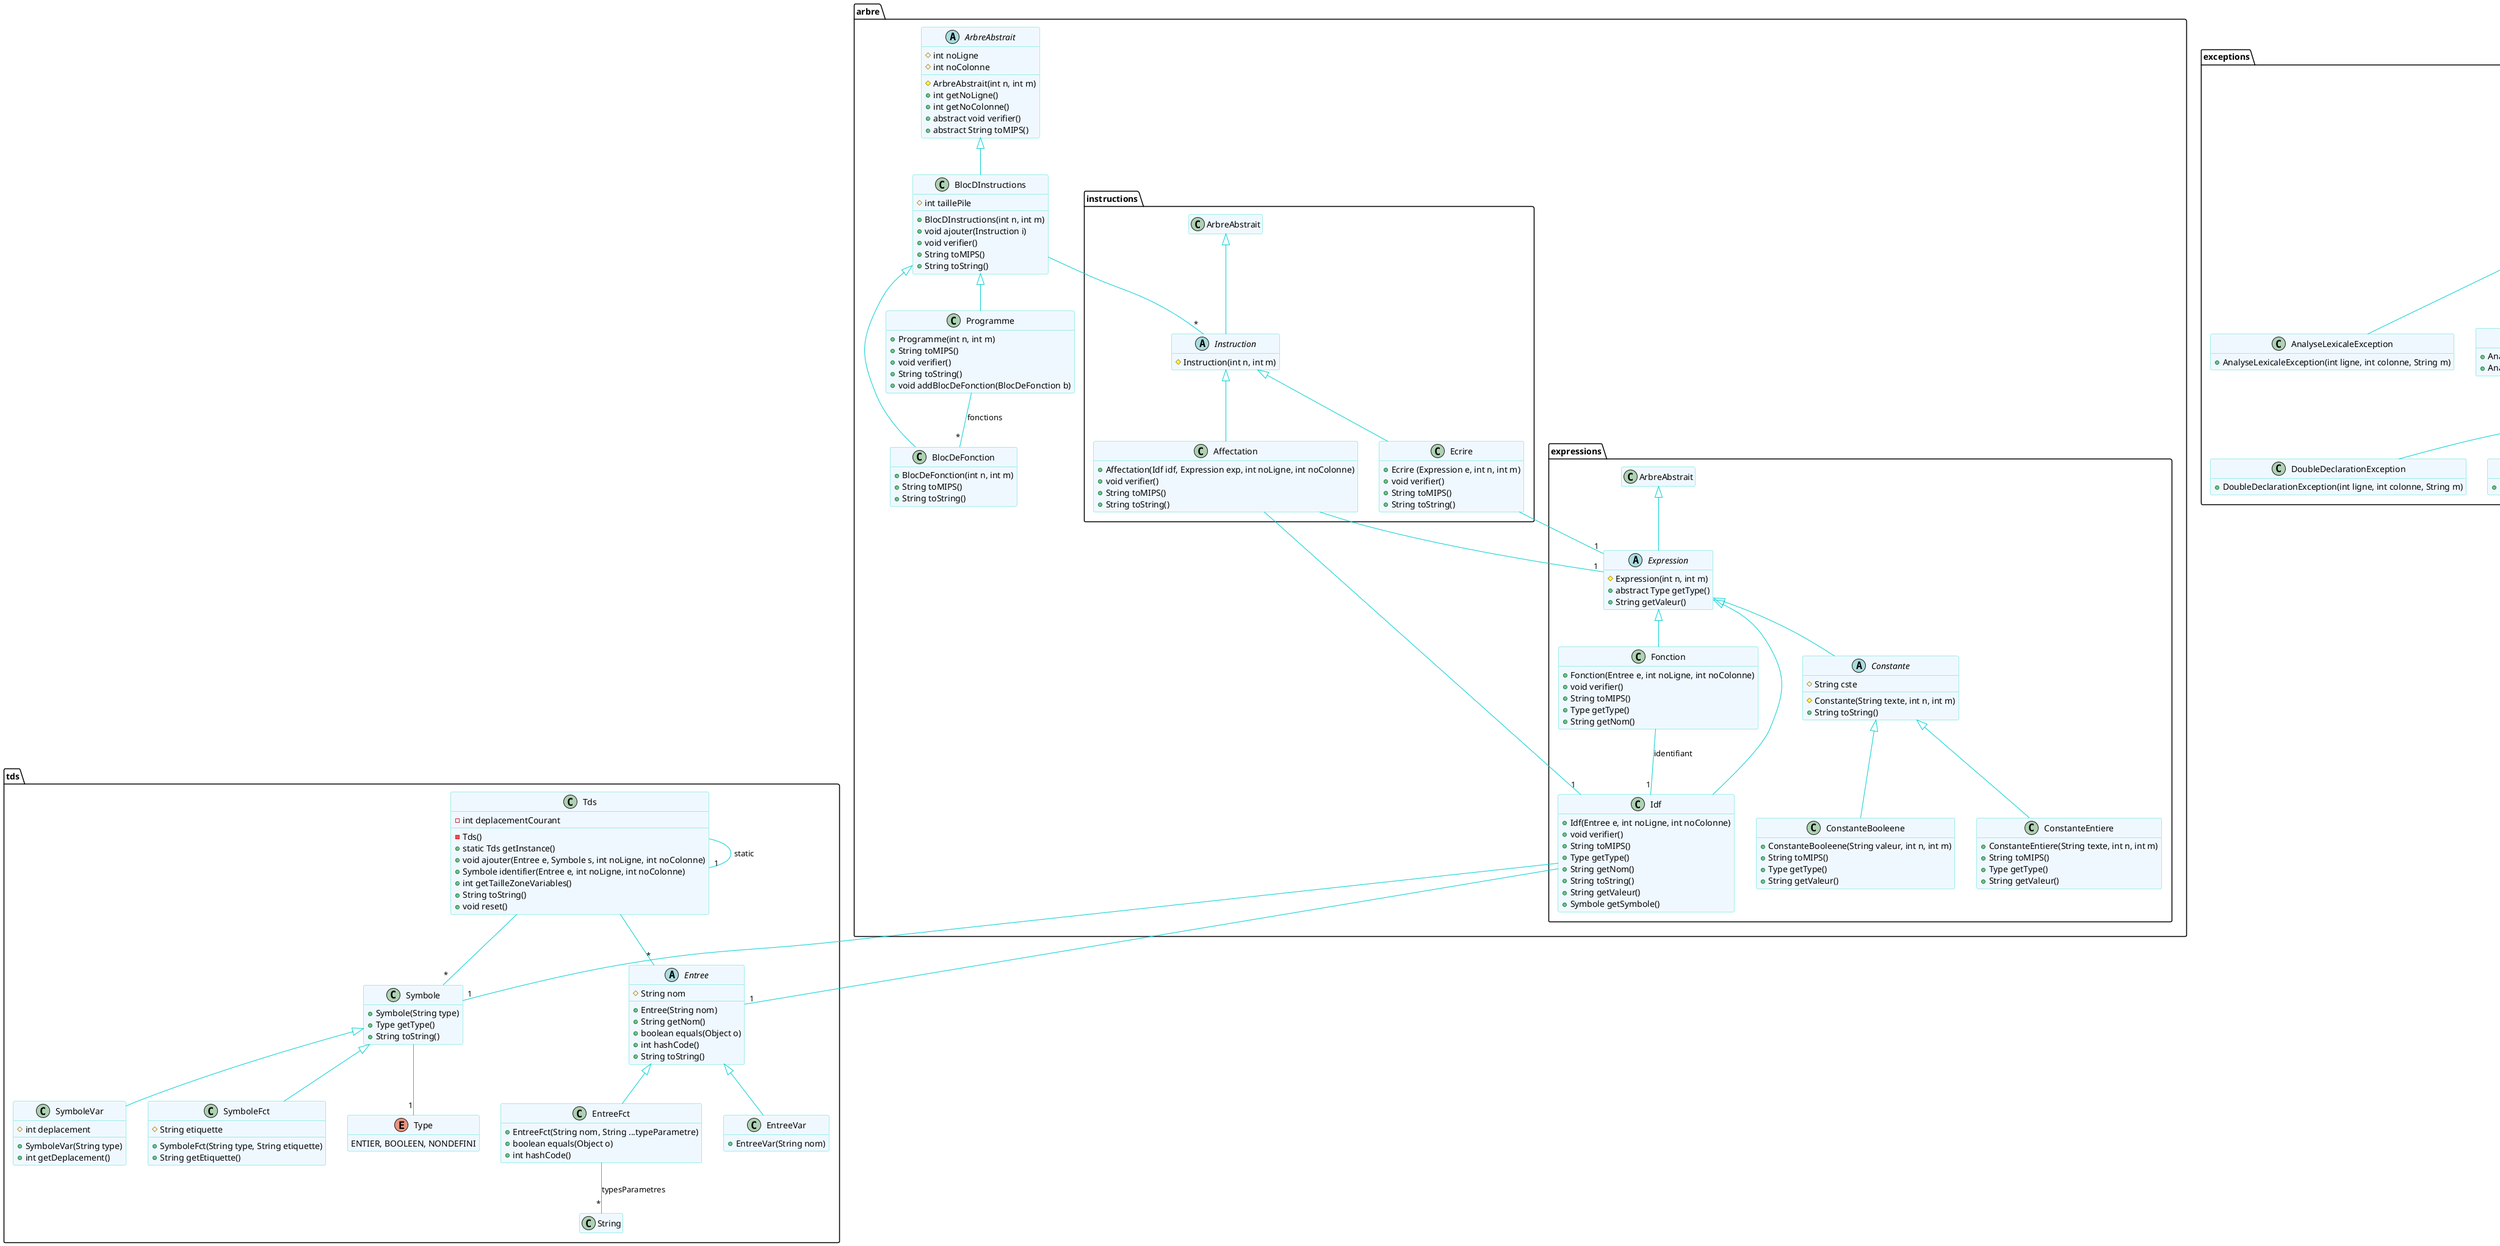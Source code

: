 @startuml
skinparam class {
BackgroundColor AliceBlue
ArrowColor DarkTurquoise
BorderColor Turquoise
}

skinparam stereotypeCBackgroundColor DarkTurquoise
skinparam stereotypeIBackgroundColor Magenta
skinparam stereotypeABackgroundColor Yellow

hide stereotype
hide empty member

package tds {
	class Symbole {
		+ Symbole(String type)
		+ Type getType()
		+ String toString()
	}
	Symbole --"1" Type

	class SymboleVar extends Symbole {
		# int deplacement
		+ SymboleVar(String type)
		+ int getDeplacement()
	}

	class SymboleFct extends Symbole {
		# String etiquette
		+ SymboleFct(String type, String etiquette)
		+ String getEtiquette()
	}

	abstract class Entree {
		# String nom
		+ Entree(String nom)
		+ String getNom()
		+ boolean equals(Object o)
		+ int hashCode()
		+ String toString()
	}

	class EntreeVar extends Entree {
		+ EntreeVar(String nom)
	}

	class EntreeFct extends Entree {
		+ EntreeFct(String nom, String ...typeParametre)
		+ boolean equals(Object o)
		+ int hashCode()
	}
	EntreeFct --"*" String : typesParametres

	class Tds {
		- int deplacementCourant
		- Tds()
		+ static Tds getInstance()
		+ void ajouter(Entree e, Symbole s, int noLigne, int noColonne)
		+ Symbole identifier(Entree e, int noLigne, int noColonne)
		+ int getTailleZoneVariables()
		+ String toString()
		+ void reset()
	}
	Tds --"1" Tds : static
	Tds --"*" Symbole
	Tds --"*" Entree

	enum Type {
		ENTIER, BOOLEEN, NONDEFINI
	}

}

package arbre {

	package expressions {

		abstract class Constante extends Expression {
			# String cste
			# Constante(String texte, int n, int m)
			+ String toString()
		}

		class ConstanteEntiere extends Constante {
			+ ConstanteEntiere(String texte, int n, int m)
			+ String toMIPS()
			+ Type getType()
			+ String getValeur()
		}

		class ConstanteBooleene extends Constante {
			+ ConstanteBooleene(String valeur, int n, int m)
			+ String toMIPS()
			+ Type getType()
			+ String getValeur()
		}

		abstract class Expression extends ArbreAbstrait{
			# Expression(int n, int m)
			+ abstract Type getType()
			+ String getValeur()
		}

		class Idf extends Expression {
			+ Idf(Entree e, int noLigne, int noColonne)
			+ void verifier()
			+ String toMIPS()
			+ Type getType()
			+ String getNom()
			+ String toString()
			+ String getValeur()
			+ Symbole getSymbole()
		}
		Idf --"1" Symbole
		Idf --"1" Entree

		class Fonction extends Expression {
			+ Fonction(Entree e, int noLigne, int noColonne)
			+ void verifier()
			+ String toMIPS()
			+ Type getType()
			+ String getNom()
		}

		Fonction --"1" Idf : identifiant
	}
	package instructions {

		class Affectation extends Instruction {
			+ Affectation(Idf idf, Expression exp, int noLigne, int noColonne)
			+ void verifier()
			+ String toMIPS()
			+ String toString()
		}
		Affectation --"1" Idf
		Affectation --"1" Expression

		class Ecrire extends Instruction{
			+ Ecrire (Expression e, int n, int m)
			+ void verifier()
			+ String toMIPS()
			+ String toString()
		}
		Ecrire --"1" Expression

		abstract class Instruction extends ArbreAbstrait{
  	 	# Instruction(int n, int m)
		}



	}

	abstract class ArbreAbstrait {
   # int noLigne
   # int noColonne
   # ArbreAbstrait(int n, int m)
	 + int getNoLigne()
	 + int getNoColonne()
   + abstract void verifier()
   + abstract String toMIPS()
	}

	class BlocDInstructions extends ArbreAbstrait {
		# int taillePile
		+ BlocDInstructions(int n, int m)
		+ void ajouter(Instruction i)
		+ void verifier()
		+ String toMIPS()
		+ String toString()
	}
	BlocDInstructions --"*" Instruction

	class Programme extends BlocDInstructions {
		+ Programme(int n, int m)
		+ String toMIPS()
		+ void verifier()
		+ String toString()
		+ void addBlocDeFonction(BlocDeFonction b)
	}

	Programme --"*" BlocDeFonction : fonctions

	class BlocDeFonction  extends BlocDInstructions {
		+ BlocDeFonction(int n, int m)
		+ String toMIPS()
		+ String toString()
	}
}

package exceptions {
	abstract class AnalyseException extends RuntimeException {
		# AnalyseException(String m)
	}

	class AnalyseLexicaleException extends AnalyseException {
		+ AnalyseLexicaleException(int ligne, int colonne, String m)
	}

	class AnalyseSyntaxiqueException extends AnalyseException {
		+ AnalyseSyntaxiqueException(String m)
		+ AnalyseSyntaxiqueException(int ligne, int col, String m)
	}

	class AnalyseSemantiqueException extends AnalyseException{
		+ AnalyseSemantiqueException(String m)
		+ AnalyseSemantiqueException(int ligne, int col, String m)
	}

	class DoubleDeclarationException extends AnalyseSemantiqueException {
		+ DoubleDeclarationException(int ligne, int colonne, String m)
	}

	class TypeNonConcordantException extends AnalyseSemantiqueException {
		+ TypeNonConcordantException(int ligne, int colonne, String m)
	}

	class VariableNonDefinieException extends AnalyseSemantiqueException {
		+ VariableNonDefinieException(int ligne, int colonne, String m)
	}

}
@enduml